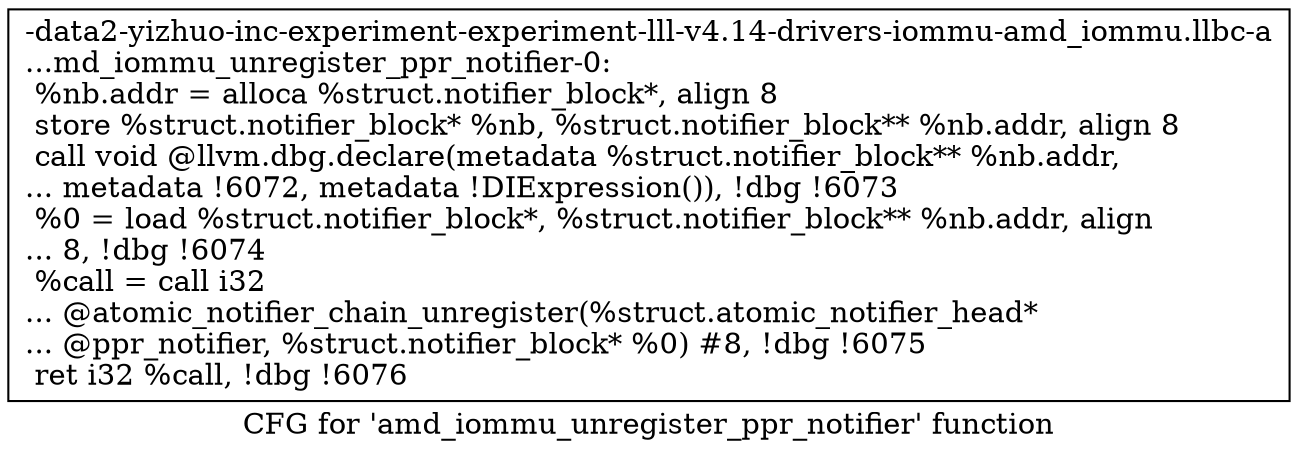digraph "CFG for 'amd_iommu_unregister_ppr_notifier' function" {
	label="CFG for 'amd_iommu_unregister_ppr_notifier' function";

	Node0x561b946a33b0 [shape=record,label="{-data2-yizhuo-inc-experiment-experiment-lll-v4.14-drivers-iommu-amd_iommu.llbc-a\l...md_iommu_unregister_ppr_notifier-0:\l  %nb.addr = alloca %struct.notifier_block*, align 8\l  store %struct.notifier_block* %nb, %struct.notifier_block** %nb.addr, align 8\l  call void @llvm.dbg.declare(metadata %struct.notifier_block** %nb.addr,\l... metadata !6072, metadata !DIExpression()), !dbg !6073\l  %0 = load %struct.notifier_block*, %struct.notifier_block** %nb.addr, align\l... 8, !dbg !6074\l  %call = call i32\l... @atomic_notifier_chain_unregister(%struct.atomic_notifier_head*\l... @ppr_notifier, %struct.notifier_block* %0) #8, !dbg !6075\l  ret i32 %call, !dbg !6076\l}"];
}
